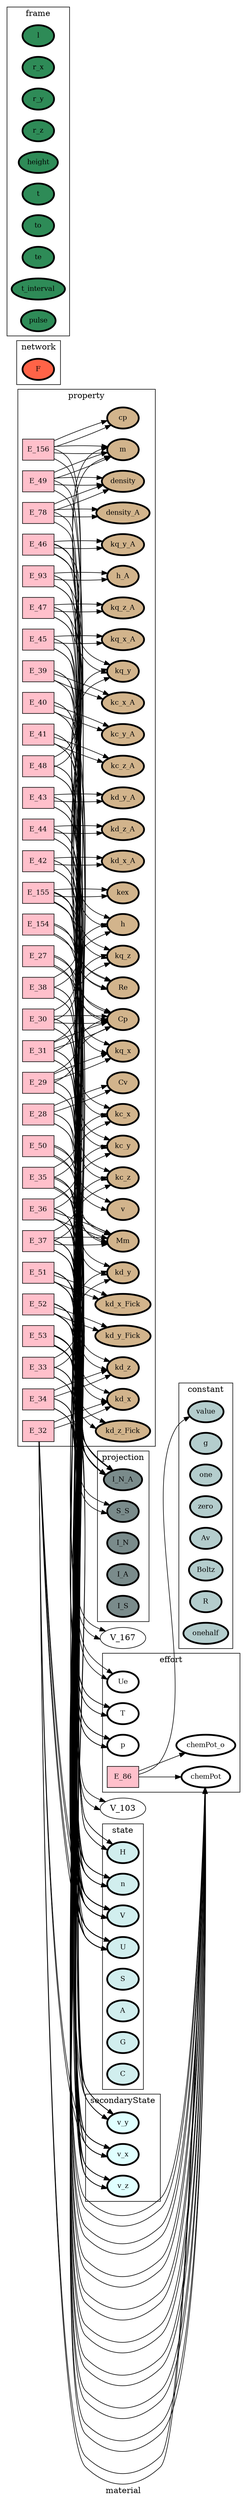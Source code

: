 digraph material {
label=material;
rankdir=LR;
E_93 -> V_47  [splines=ortho];
E_93 -> V_48  [splines=ortho];
E_154 -> V_167  [splines=ortho];
E_154 -> V_35  [splines=ortho];
E_155 -> V_103  [splines=ortho];
E_155 -> V_168  [splines=ortho];
E_155 -> V_170  [splines=ortho];
E_156 -> V_36  [splines=ortho];
E_156 -> V_58  [splines=ortho];
E_27 -> V_19  [splines=ortho];
E_27 -> V_22  [splines=ortho];
E_28 -> V_16  [splines=ortho];
E_28 -> V_19  [splines=ortho];
E_29 -> V_15  [splines=ortho];
E_29 -> V_27  [splines=ortho];
E_29 -> V_36  [splines=ortho];
E_30 -> V_15  [splines=ortho];
E_30 -> V_28  [splines=ortho];
E_30 -> V_36  [splines=ortho];
E_31 -> V_15  [splines=ortho];
E_31 -> V_29  [splines=ortho];
E_31 -> V_36  [splines=ortho];
E_32 -> V_15  [splines=ortho];
E_32 -> V_16  [splines=ortho];
E_32 -> V_21  [splines=ortho];
E_32 -> V_27  [splines=ortho];
E_33 -> V_15  [splines=ortho];
E_33 -> V_16  [splines=ortho];
E_33 -> V_21  [splines=ortho];
E_33 -> V_28  [splines=ortho];
E_34 -> V_15  [splines=ortho];
E_34 -> V_16  [splines=ortho];
E_34 -> V_21  [splines=ortho];
E_34 -> V_29  [splines=ortho];
E_35 -> V_15  [splines=ortho];
E_35 -> V_16  [splines=ortho];
E_35 -> V_20  [splines=ortho];
E_35 -> V_21  [splines=ortho];
E_35 -> V_26  [splines=ortho];
E_35 -> V_27  [splines=ortho];
E_36 -> V_15  [splines=ortho];
E_36 -> V_16  [splines=ortho];
E_36 -> V_20  [splines=ortho];
E_36 -> V_21  [splines=ortho];
E_36 -> V_26  [splines=ortho];
E_36 -> V_28  [splines=ortho];
E_37 -> V_15  [splines=ortho];
E_37 -> V_16  [splines=ortho];
E_37 -> V_20  [splines=ortho];
E_37 -> V_21  [splines=ortho];
E_37 -> V_26  [splines=ortho];
E_37 -> V_29  [splines=ortho];
E_38 -> V_18  [splines=ortho];
E_38 -> V_22  [splines=ortho];
E_39 -> V_44  [splines=ortho];
E_39 -> V_48  [splines=ortho];
E_40 -> V_45  [splines=ortho];
E_40 -> V_48  [splines=ortho];
E_41 -> V_46  [splines=ortho];
E_41 -> V_48  [splines=ortho];
E_42 -> V_41  [splines=ortho];
E_42 -> V_48  [splines=ortho];
E_43 -> V_42  [splines=ortho];
E_43 -> V_48  [splines=ortho];
E_44 -> V_43  [splines=ortho];
E_44 -> V_48  [splines=ortho];
E_45 -> V_38  [splines=ortho];
E_45 -> V_48  [splines=ortho];
E_46 -> V_39  [splines=ortho];
E_46 -> V_48  [splines=ortho];
E_47 -> V_40  [splines=ortho];
E_47 -> V_48  [splines=ortho];
E_48 -> V_18  [splines=ortho];
E_48 -> V_26  [splines=ortho];
E_49 -> V_15  [splines=ortho];
E_49 -> V_58  [splines=ortho];
E_50 -> V_15  [splines=ortho];
E_50 -> V_18  [splines=ortho];
E_51 -> V_16  [splines=ortho];
E_51 -> V_18  [splines=ortho];
E_51 -> V_21  [splines=ortho];
E_51 -> V_27  [splines=ortho];
E_51 -> V_48  [splines=ortho];
E_52 -> V_16  [splines=ortho];
E_52 -> V_18  [splines=ortho];
E_52 -> V_21  [splines=ortho];
E_52 -> V_28  [splines=ortho];
E_52 -> V_48  [splines=ortho];
E_53 -> V_16  [splines=ortho];
E_53 -> V_18  [splines=ortho];
E_53 -> V_21  [splines=ortho];
E_53 -> V_29  [splines=ortho];
E_53 -> V_48  [splines=ortho];
E_78 -> V_48  [splines=ortho];
E_78 -> V_59  [splines=ortho];
subgraph cluster_material___property {
label=property;
rankdir=LR;
V_107 [fillcolor=tan, fontsize=12, label=h_A, penwidth=3, style=filled];
V_168 [fillcolor=tan, fontsize=12, label=Re, penwidth=3, style=filled];
V_171 [fillcolor=tan, fontsize=12, label=kex, penwidth=3, style=filled];
V_172 [fillcolor=tan, fontsize=12, label=cp, penwidth=3, style=filled];
V_26 [fillcolor=tan, fontsize=12, label=Mm, penwidth=3, style=filled];
V_36 [fillcolor=tan, fontsize=12, label=Cp, penwidth=3, style=filled];
V_37 [fillcolor=tan, fontsize=12, label=Cv, penwidth=3, style=filled];
V_38 [fillcolor=tan, fontsize=12, label=kq_x, penwidth=3, style=filled];
V_39 [fillcolor=tan, fontsize=12, label=kq_y, penwidth=3, style=filled];
V_40 [fillcolor=tan, fontsize=12, label=kq_z, penwidth=3, style=filled];
V_41 [fillcolor=tan, fontsize=12, label=kd_x, penwidth=3, style=filled];
V_42 [fillcolor=tan, fontsize=12, label=kd_y, penwidth=3, style=filled];
V_43 [fillcolor=tan, fontsize=12, label=kd_z, penwidth=3, style=filled];
V_44 [fillcolor=tan, fontsize=12, label=kc_x, penwidth=3, style=filled];
V_45 [fillcolor=tan, fontsize=12, label=kc_y, penwidth=3, style=filled];
V_46 [fillcolor=tan, fontsize=12, label=kc_z, penwidth=3, style=filled];
V_47 [fillcolor=tan, fontsize=12, label=h, penwidth=3, style=filled];
V_49 [fillcolor=tan, fontsize=12, label=kc_x_A, penwidth=3, style=filled];
V_50 [fillcolor=tan, fontsize=12, label=kc_y_A, penwidth=3, style=filled];
V_51 [fillcolor=tan, fontsize=12, label=kc_z_A, penwidth=3, style=filled];
V_52 [fillcolor=tan, fontsize=12, label=kd_x_A, penwidth=3, style=filled];
V_53 [fillcolor=tan, fontsize=12, label=kd_y_A, penwidth=3, style=filled];
V_54 [fillcolor=tan, fontsize=12, label=kd_z_A, penwidth=3, style=filled];
V_55 [fillcolor=tan, fontsize=12, label=kq_x_A, penwidth=3, style=filled];
V_56 [fillcolor=tan, fontsize=12, label=kq_y_A, penwidth=3, style=filled];
V_57 [fillcolor=tan, fontsize=12, label=kq_z_A, penwidth=3, style=filled];
V_58 [fillcolor=tan, fontsize=12, label=m, penwidth=3, style=filled];
V_59 [fillcolor=tan, fontsize=12, label=density, penwidth=3, style=filled];
V_60 [fillcolor=tan, fontsize=12, label=v, penwidth=3, style=filled];
V_61 [fillcolor=tan, fontsize=12, label=kd_x_Fick, penwidth=3, style=filled];
V_62 [fillcolor=tan, fontsize=12, label=kd_y_Fick, penwidth=3, style=filled];
V_63 [fillcolor=tan, fontsize=12, label=kd_z_Fick, penwidth=3, style=filled];
V_89 [fillcolor=tan, fontsize=12, label=density_A, penwidth=3, style=filled];
E_93 [fillcolor=pink, fontsize=12, shape=box, style=filled];
E_93 -> V_107  [splines=ortho];
E_154 [fillcolor=pink, fontsize=12, shape=box, style=filled];
E_154 -> V_168  [splines=ortho];
E_155 [fillcolor=pink, fontsize=12, shape=box, style=filled];
E_155 -> V_171  [splines=ortho];
E_156 [fillcolor=pink, fontsize=12, shape=box, style=filled];
E_156 -> V_172  [splines=ortho];
E_27 [fillcolor=pink, fontsize=12, shape=box, style=filled];
E_27 -> V_36  [splines=ortho];
E_28 [fillcolor=pink, fontsize=12, shape=box, style=filled];
E_28 -> V_37  [splines=ortho];
E_29 [fillcolor=pink, fontsize=12, shape=box, style=filled];
E_29 -> V_38  [splines=ortho];
E_30 [fillcolor=pink, fontsize=12, shape=box, style=filled];
E_30 -> V_39  [splines=ortho];
E_31 [fillcolor=pink, fontsize=12, shape=box, style=filled];
E_31 -> V_40  [splines=ortho];
E_32 [fillcolor=pink, fontsize=12, shape=box, style=filled];
E_32 -> V_41  [splines=ortho];
E_33 [fillcolor=pink, fontsize=12, shape=box, style=filled];
E_33 -> V_42  [splines=ortho];
E_34 [fillcolor=pink, fontsize=12, shape=box, style=filled];
E_34 -> V_43  [splines=ortho];
E_35 [fillcolor=pink, fontsize=12, shape=box, style=filled];
E_35 -> V_44  [splines=ortho];
E_36 [fillcolor=pink, fontsize=12, shape=box, style=filled];
E_36 -> V_45  [splines=ortho];
E_37 [fillcolor=pink, fontsize=12, shape=box, style=filled];
E_37 -> V_46  [splines=ortho];
E_38 [fillcolor=pink, fontsize=12, shape=box, style=filled];
E_38 -> V_47  [splines=ortho];
E_39 [fillcolor=pink, fontsize=12, shape=box, style=filled];
E_39 -> V_49  [splines=ortho];
E_40 [fillcolor=pink, fontsize=12, shape=box, style=filled];
E_40 -> V_50  [splines=ortho];
E_41 [fillcolor=pink, fontsize=12, shape=box, style=filled];
E_41 -> V_51  [splines=ortho];
E_42 [fillcolor=pink, fontsize=12, shape=box, style=filled];
E_42 -> V_52  [splines=ortho];
E_43 [fillcolor=pink, fontsize=12, shape=box, style=filled];
E_43 -> V_53  [splines=ortho];
E_44 [fillcolor=pink, fontsize=12, shape=box, style=filled];
E_44 -> V_54  [splines=ortho];
E_45 [fillcolor=pink, fontsize=12, shape=box, style=filled];
E_45 -> V_55  [splines=ortho];
E_46 [fillcolor=pink, fontsize=12, shape=box, style=filled];
E_46 -> V_56  [splines=ortho];
E_47 [fillcolor=pink, fontsize=12, shape=box, style=filled];
E_47 -> V_57  [splines=ortho];
E_48 [fillcolor=pink, fontsize=12, shape=box, style=filled];
E_48 -> V_58  [splines=ortho];
E_49 [fillcolor=pink, fontsize=12, shape=box, style=filled];
E_49 -> V_59  [splines=ortho];
E_50 [fillcolor=pink, fontsize=12, shape=box, style=filled];
E_50 -> V_60  [splines=ortho];
E_51 [fillcolor=pink, fontsize=12, shape=box, style=filled];
E_51 -> V_61  [splines=ortho];
E_52 [fillcolor=pink, fontsize=12, shape=box, style=filled];
E_52 -> V_62  [splines=ortho];
E_53 [fillcolor=pink, fontsize=12, shape=box, style=filled];
E_53 -> V_63  [splines=ortho];
E_78 [fillcolor=pink, fontsize=12, shape=box, style=filled];
E_78 -> V_89  [splines=ortho];
}

subgraph cluster_material___network {
label=network;
rankdir=LR;
V_10 [fillcolor=tomato, fontsize=12, label=F, penwidth=3, style=filled];
}

subgraph cluster_material___projection {
label=projection;
rankdir=LR;
V_170 [fillcolor=lightcyan4, fontsize=12, label=S_S, penwidth=3, style=filled];
V_48 [fillcolor=lightcyan4, fontsize=12, label=I_N_A, penwidth=3, style=filled];
V_96 [fillcolor=lightcyan4, fontsize=12, label=I_N, penwidth=3, style=filled];
V_97 [fillcolor=lightcyan4, fontsize=12, label=I_A, penwidth=3, style=filled];
V_98 [fillcolor=lightcyan4, fontsize=12, label=I_S, penwidth=3, style=filled];
}

subgraph cluster_material___differenceOperator {
label=differenceOperator;
rankdir=LR;
}

subgraph cluster_material___frame {
label=frame;
rankdir=LR;
V_11 [fillcolor=seagreen4, fontsize=12, label=l, penwidth=3, style=filled];
V_12 [fillcolor=seagreen4, fontsize=12, label=r_x, penwidth=3, style=filled];
V_13 [fillcolor=seagreen4, fontsize=12, label=r_y, penwidth=3, style=filled];
V_14 [fillcolor=seagreen4, fontsize=12, label=r_z, penwidth=3, style=filled];
V_189 [fillcolor=seagreen4, fontsize=12, label=height, penwidth=3, style=filled];
V_4 [fillcolor=seagreen4, fontsize=12, label=t, penwidth=3, style=filled];
V_5 [fillcolor=seagreen4, fontsize=12, label=to, penwidth=3, style=filled];
V_6 [fillcolor=seagreen4, fontsize=12, label=te, penwidth=3, style=filled];
V_7 [fillcolor=seagreen4, fontsize=12, label=t_interval, penwidth=3, style=filled];
V_9 [fillcolor=seagreen4, fontsize=12, label=pulse, penwidth=3, style=filled];
}

subgraph cluster_material___state {
label=state;
rankdir=LR;
V_15 [fillcolor=lightcyan2, fontsize=12, label=V, penwidth=3, style=filled];
V_16 [fillcolor=lightcyan2, fontsize=12, label=U, penwidth=3, style=filled];
V_17 [fillcolor=lightcyan2, fontsize=12, label=S, penwidth=3, style=filled];
V_18 [fillcolor=lightcyan2, fontsize=12, label=n, penwidth=3, style=filled];
V_22 [fillcolor=lightcyan2, fontsize=12, label=H, penwidth=3, style=filled];
V_23 [fillcolor=lightcyan2, fontsize=12, label=A, penwidth=3, style=filled];
V_24 [fillcolor=lightcyan2, fontsize=12, label=G, penwidth=3, style=filled];
V_25 [fillcolor=lightcyan2, fontsize=12, label=C, penwidth=3, style=filled];
}

subgraph cluster_material___constant {
label=constant;
rankdir=LR;
V_1 [fillcolor=lightcyan3, fontsize=12, label=value, penwidth=3, style=filled];
V_190 [fillcolor=lightcyan3, fontsize=12, label=g, penwidth=3, style=filled];
V_2 [fillcolor=lightcyan3, fontsize=12, label=one, penwidth=3, style=filled];
V_3 [fillcolor=lightcyan3, fontsize=12, label=zero, penwidth=3, style=filled];
V_32 [fillcolor=lightcyan3, fontsize=12, label=Av, penwidth=3, style=filled];
V_33 [fillcolor=lightcyan3, fontsize=12, label=Boltz, penwidth=3, style=filled];
V_34 [fillcolor=lightcyan3, fontsize=12, label=R, penwidth=3, style=filled];
V_8 [fillcolor=lightcyan3, fontsize=12, label=onehalf, penwidth=3, style=filled];
}

E_86 -> V_1  [splines=ortho];
E_86 -> V_21  [splines=ortho];
subgraph cluster_material___effort {
label=effort;
rankdir=LR;
V_102 [fillcolor=white, fontsize=12, label=chemPot_o, penwidth=3, style=filled];
V_19 [fillcolor=white, fontsize=12, label=T, penwidth=3, style=filled];
V_20 [fillcolor=white, fontsize=12, label=p, penwidth=3, style=filled];
V_21 [fillcolor=white, fontsize=12, label=chemPot, penwidth=3, style=filled];
V_35 [fillcolor=white, fontsize=12, label=Ue, penwidth=3, style=filled];
E_86 [fillcolor=pink, fontsize=12, shape=box, style=filled];
E_86 -> V_102  [splines=ortho];
}

subgraph cluster_material___secondaryState {
label=secondaryState;
rankdir=LR;
V_27 [fillcolor=lightcyan1, fontsize=12, label=v_x, penwidth=3, style=filled];
V_28 [fillcolor=lightcyan1, fontsize=12, label=v_y, penwidth=3, style=filled];
V_29 [fillcolor=lightcyan1, fontsize=12, label=v_z, penwidth=3, style=filled];
}

subgraph cluster_material___diffState {
label=diffState;
rankdir=LR;
}

E_93 -> V_47  [splines=ortho];
E_93 -> V_48  [splines=ortho];
E_154 -> V_167  [splines=ortho];
E_154 -> V_35  [splines=ortho];
E_155 -> V_103  [splines=ortho];
E_155 -> V_168  [splines=ortho];
E_155 -> V_170  [splines=ortho];
E_156 -> V_36  [splines=ortho];
E_156 -> V_58  [splines=ortho];
E_27 -> V_19  [splines=ortho];
E_27 -> V_22  [splines=ortho];
E_28 -> V_16  [splines=ortho];
E_28 -> V_19  [splines=ortho];
E_29 -> V_15  [splines=ortho];
E_29 -> V_27  [splines=ortho];
E_29 -> V_36  [splines=ortho];
E_30 -> V_15  [splines=ortho];
E_30 -> V_28  [splines=ortho];
E_30 -> V_36  [splines=ortho];
E_31 -> V_15  [splines=ortho];
E_31 -> V_29  [splines=ortho];
E_31 -> V_36  [splines=ortho];
E_32 -> V_15  [splines=ortho];
E_32 -> V_16  [splines=ortho];
E_32 -> V_21  [splines=ortho];
E_32 -> V_27  [splines=ortho];
E_33 -> V_15  [splines=ortho];
E_33 -> V_16  [splines=ortho];
E_33 -> V_21  [splines=ortho];
E_33 -> V_28  [splines=ortho];
E_34 -> V_15  [splines=ortho];
E_34 -> V_16  [splines=ortho];
E_34 -> V_21  [splines=ortho];
E_34 -> V_29  [splines=ortho];
E_35 -> V_15  [splines=ortho];
E_35 -> V_16  [splines=ortho];
E_35 -> V_20  [splines=ortho];
E_35 -> V_21  [splines=ortho];
E_35 -> V_26  [splines=ortho];
E_35 -> V_27  [splines=ortho];
E_36 -> V_15  [splines=ortho];
E_36 -> V_16  [splines=ortho];
E_36 -> V_20  [splines=ortho];
E_36 -> V_21  [splines=ortho];
E_36 -> V_26  [splines=ortho];
E_36 -> V_28  [splines=ortho];
E_37 -> V_15  [splines=ortho];
E_37 -> V_16  [splines=ortho];
E_37 -> V_20  [splines=ortho];
E_37 -> V_21  [splines=ortho];
E_37 -> V_26  [splines=ortho];
E_37 -> V_29  [splines=ortho];
E_38 -> V_18  [splines=ortho];
E_38 -> V_22  [splines=ortho];
E_39 -> V_44  [splines=ortho];
E_39 -> V_48  [splines=ortho];
E_40 -> V_45  [splines=ortho];
E_40 -> V_48  [splines=ortho];
E_41 -> V_46  [splines=ortho];
E_41 -> V_48  [splines=ortho];
E_42 -> V_41  [splines=ortho];
E_42 -> V_48  [splines=ortho];
E_43 -> V_42  [splines=ortho];
E_43 -> V_48  [splines=ortho];
E_44 -> V_43  [splines=ortho];
E_44 -> V_48  [splines=ortho];
E_45 -> V_38  [splines=ortho];
E_45 -> V_48  [splines=ortho];
E_46 -> V_39  [splines=ortho];
E_46 -> V_48  [splines=ortho];
E_47 -> V_40  [splines=ortho];
E_47 -> V_48  [splines=ortho];
E_48 -> V_18  [splines=ortho];
E_48 -> V_26  [splines=ortho];
E_49 -> V_15  [splines=ortho];
E_49 -> V_58  [splines=ortho];
E_50 -> V_15  [splines=ortho];
E_50 -> V_18  [splines=ortho];
E_51 -> V_16  [splines=ortho];
E_51 -> V_18  [splines=ortho];
E_51 -> V_21  [splines=ortho];
E_51 -> V_27  [splines=ortho];
E_51 -> V_48  [splines=ortho];
E_52 -> V_16  [splines=ortho];
E_52 -> V_18  [splines=ortho];
E_52 -> V_21  [splines=ortho];
E_52 -> V_28  [splines=ortho];
E_52 -> V_48  [splines=ortho];
E_53 -> V_16  [splines=ortho];
E_53 -> V_18  [splines=ortho];
E_53 -> V_21  [splines=ortho];
E_53 -> V_29  [splines=ortho];
E_53 -> V_48  [splines=ortho];
E_78 -> V_48  [splines=ortho];
E_78 -> V_59  [splines=ortho];
subgraph cluster_material___property {
label=property;
rankdir=LR;
V_107 [fillcolor=tan, fontsize=12, label=h_A, penwidth=3, style=filled];
V_168 [fillcolor=tan, fontsize=12, label=Re, penwidth=3, style=filled];
V_171 [fillcolor=tan, fontsize=12, label=kex, penwidth=3, style=filled];
V_172 [fillcolor=tan, fontsize=12, label=cp, penwidth=3, style=filled];
V_26 [fillcolor=tan, fontsize=12, label=Mm, penwidth=3, style=filled];
V_36 [fillcolor=tan, fontsize=12, label=Cp, penwidth=3, style=filled];
V_37 [fillcolor=tan, fontsize=12, label=Cv, penwidth=3, style=filled];
V_38 [fillcolor=tan, fontsize=12, label=kq_x, penwidth=3, style=filled];
V_39 [fillcolor=tan, fontsize=12, label=kq_y, penwidth=3, style=filled];
V_40 [fillcolor=tan, fontsize=12, label=kq_z, penwidth=3, style=filled];
V_41 [fillcolor=tan, fontsize=12, label=kd_x, penwidth=3, style=filled];
V_42 [fillcolor=tan, fontsize=12, label=kd_y, penwidth=3, style=filled];
V_43 [fillcolor=tan, fontsize=12, label=kd_z, penwidth=3, style=filled];
V_44 [fillcolor=tan, fontsize=12, label=kc_x, penwidth=3, style=filled];
V_45 [fillcolor=tan, fontsize=12, label=kc_y, penwidth=3, style=filled];
V_46 [fillcolor=tan, fontsize=12, label=kc_z, penwidth=3, style=filled];
V_47 [fillcolor=tan, fontsize=12, label=h, penwidth=3, style=filled];
V_49 [fillcolor=tan, fontsize=12, label=kc_x_A, penwidth=3, style=filled];
V_50 [fillcolor=tan, fontsize=12, label=kc_y_A, penwidth=3, style=filled];
V_51 [fillcolor=tan, fontsize=12, label=kc_z_A, penwidth=3, style=filled];
V_52 [fillcolor=tan, fontsize=12, label=kd_x_A, penwidth=3, style=filled];
V_53 [fillcolor=tan, fontsize=12, label=kd_y_A, penwidth=3, style=filled];
V_54 [fillcolor=tan, fontsize=12, label=kd_z_A, penwidth=3, style=filled];
V_55 [fillcolor=tan, fontsize=12, label=kq_x_A, penwidth=3, style=filled];
V_56 [fillcolor=tan, fontsize=12, label=kq_y_A, penwidth=3, style=filled];
V_57 [fillcolor=tan, fontsize=12, label=kq_z_A, penwidth=3, style=filled];
V_58 [fillcolor=tan, fontsize=12, label=m, penwidth=3, style=filled];
V_59 [fillcolor=tan, fontsize=12, label=density, penwidth=3, style=filled];
V_60 [fillcolor=tan, fontsize=12, label=v, penwidth=3, style=filled];
V_61 [fillcolor=tan, fontsize=12, label=kd_x_Fick, penwidth=3, style=filled];
V_62 [fillcolor=tan, fontsize=12, label=kd_y_Fick, penwidth=3, style=filled];
V_63 [fillcolor=tan, fontsize=12, label=kd_z_Fick, penwidth=3, style=filled];
V_89 [fillcolor=tan, fontsize=12, label=density_A, penwidth=3, style=filled];
E_93 [fillcolor=pink, fontsize=12, shape=box, style=filled];
E_93 -> V_107  [splines=ortho];
E_154 [fillcolor=pink, fontsize=12, shape=box, style=filled];
E_154 -> V_168  [splines=ortho];
E_155 [fillcolor=pink, fontsize=12, shape=box, style=filled];
E_155 -> V_171  [splines=ortho];
E_156 [fillcolor=pink, fontsize=12, shape=box, style=filled];
E_156 -> V_172  [splines=ortho];
E_27 [fillcolor=pink, fontsize=12, shape=box, style=filled];
E_27 -> V_36  [splines=ortho];
E_28 [fillcolor=pink, fontsize=12, shape=box, style=filled];
E_28 -> V_37  [splines=ortho];
E_29 [fillcolor=pink, fontsize=12, shape=box, style=filled];
E_29 -> V_38  [splines=ortho];
E_30 [fillcolor=pink, fontsize=12, shape=box, style=filled];
E_30 -> V_39  [splines=ortho];
E_31 [fillcolor=pink, fontsize=12, shape=box, style=filled];
E_31 -> V_40  [splines=ortho];
E_32 [fillcolor=pink, fontsize=12, shape=box, style=filled];
E_32 -> V_41  [splines=ortho];
E_33 [fillcolor=pink, fontsize=12, shape=box, style=filled];
E_33 -> V_42  [splines=ortho];
E_34 [fillcolor=pink, fontsize=12, shape=box, style=filled];
E_34 -> V_43  [splines=ortho];
E_35 [fillcolor=pink, fontsize=12, shape=box, style=filled];
E_35 -> V_44  [splines=ortho];
E_36 [fillcolor=pink, fontsize=12, shape=box, style=filled];
E_36 -> V_45  [splines=ortho];
E_37 [fillcolor=pink, fontsize=12, shape=box, style=filled];
E_37 -> V_46  [splines=ortho];
E_38 [fillcolor=pink, fontsize=12, shape=box, style=filled];
E_38 -> V_47  [splines=ortho];
E_39 [fillcolor=pink, fontsize=12, shape=box, style=filled];
E_39 -> V_49  [splines=ortho];
E_40 [fillcolor=pink, fontsize=12, shape=box, style=filled];
E_40 -> V_50  [splines=ortho];
E_41 [fillcolor=pink, fontsize=12, shape=box, style=filled];
E_41 -> V_51  [splines=ortho];
E_42 [fillcolor=pink, fontsize=12, shape=box, style=filled];
E_42 -> V_52  [splines=ortho];
E_43 [fillcolor=pink, fontsize=12, shape=box, style=filled];
E_43 -> V_53  [splines=ortho];
E_44 [fillcolor=pink, fontsize=12, shape=box, style=filled];
E_44 -> V_54  [splines=ortho];
E_45 [fillcolor=pink, fontsize=12, shape=box, style=filled];
E_45 -> V_55  [splines=ortho];
E_46 [fillcolor=pink, fontsize=12, shape=box, style=filled];
E_46 -> V_56  [splines=ortho];
E_47 [fillcolor=pink, fontsize=12, shape=box, style=filled];
E_47 -> V_57  [splines=ortho];
E_48 [fillcolor=pink, fontsize=12, shape=box, style=filled];
E_48 -> V_58  [splines=ortho];
E_49 [fillcolor=pink, fontsize=12, shape=box, style=filled];
E_49 -> V_59  [splines=ortho];
E_50 [fillcolor=pink, fontsize=12, shape=box, style=filled];
E_50 -> V_60  [splines=ortho];
E_51 [fillcolor=pink, fontsize=12, shape=box, style=filled];
E_51 -> V_61  [splines=ortho];
E_52 [fillcolor=pink, fontsize=12, shape=box, style=filled];
E_52 -> V_62  [splines=ortho];
E_53 [fillcolor=pink, fontsize=12, shape=box, style=filled];
E_53 -> V_63  [splines=ortho];
E_78 [fillcolor=pink, fontsize=12, shape=box, style=filled];
E_78 -> V_89  [splines=ortho];
}

subgraph cluster_material___conversion {
label=conversion;
rankdir=LR;
}

}

